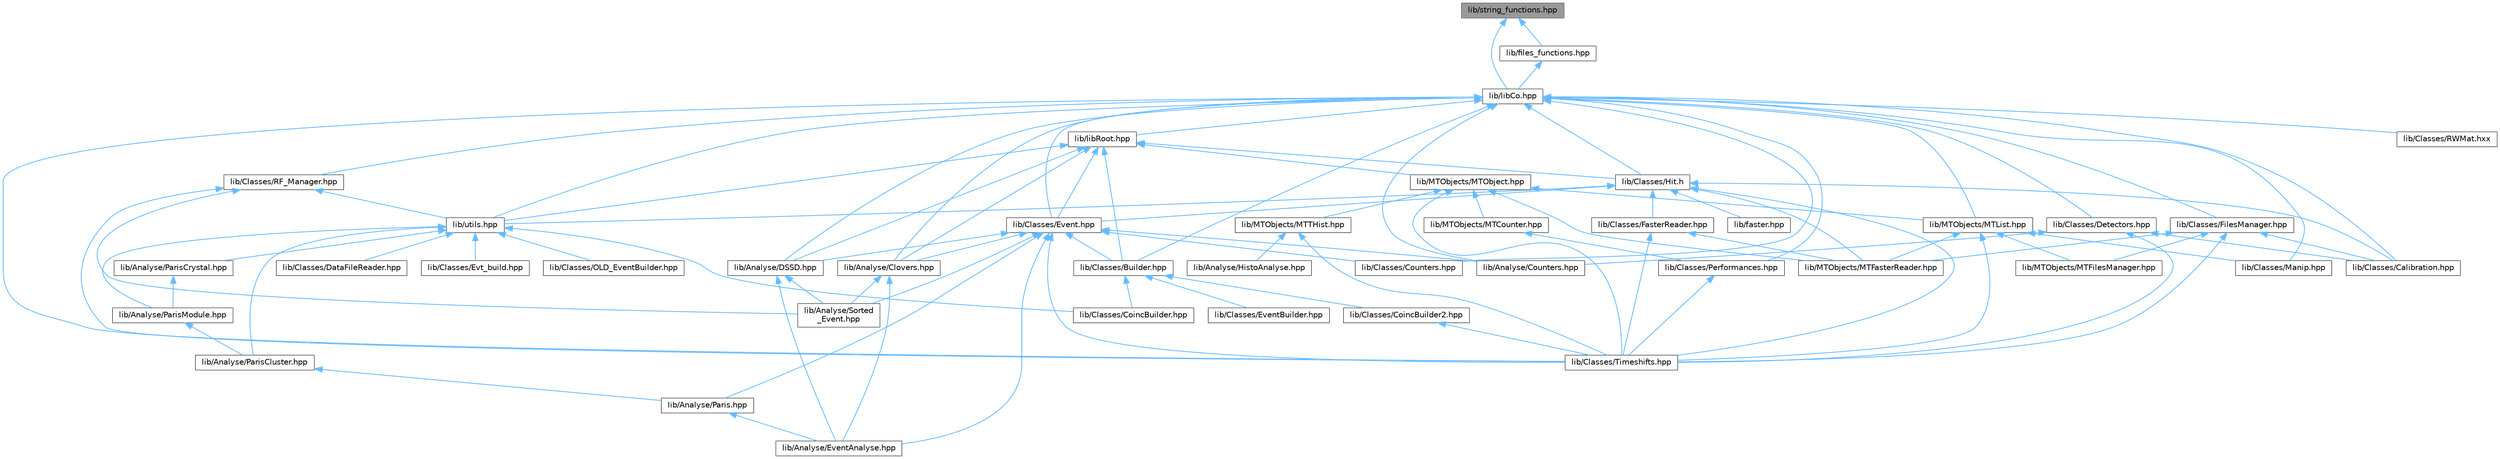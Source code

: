 digraph "lib/string_functions.hpp"
{
 // LATEX_PDF_SIZE
  bgcolor="transparent";
  edge [fontname=Helvetica,fontsize=10,labelfontname=Helvetica,labelfontsize=10];
  node [fontname=Helvetica,fontsize=10,shape=box,height=0.2,width=0.4];
  Node1 [id="Node000001",label="lib/string_functions.hpp",height=0.2,width=0.4,color="gray40", fillcolor="grey60", style="filled", fontcolor="black",tooltip=" "];
  Node1 -> Node2 [id="edge1_Node000001_Node000002",dir="back",color="steelblue1",style="solid",tooltip=" "];
  Node2 [id="Node000002",label="lib/files_functions.hpp",height=0.2,width=0.4,color="grey40", fillcolor="white", style="filled",URL="$files__functions_8hpp.html",tooltip=" "];
  Node2 -> Node3 [id="edge2_Node000002_Node000003",dir="back",color="steelblue1",style="solid",tooltip=" "];
  Node3 [id="Node000003",label="lib/libCo.hpp",height=0.2,width=0.4,color="grey40", fillcolor="white", style="filled",URL="$lib_co_8hpp.html",tooltip=" "];
  Node3 -> Node4 [id="edge3_Node000003_Node000004",dir="back",color="steelblue1",style="solid",tooltip=" "];
  Node4 [id="Node000004",label="lib/Analyse/Clovers.hpp",height=0.2,width=0.4,color="grey40", fillcolor="white", style="filled",URL="$_clovers_8hpp.html",tooltip=" "];
  Node4 -> Node5 [id="edge4_Node000004_Node000005",dir="back",color="steelblue1",style="solid",tooltip=" "];
  Node5 [id="Node000005",label="lib/Analyse/EventAnalyse.hpp",height=0.2,width=0.4,color="grey40", fillcolor="white", style="filled",URL="$_event_analyse_8hpp.html",tooltip=" "];
  Node4 -> Node6 [id="edge5_Node000004_Node000006",dir="back",color="steelblue1",style="solid",tooltip=" "];
  Node6 [id="Node000006",label="lib/Analyse/Sorted\l_Event.hpp",height=0.2,width=0.4,color="grey40", fillcolor="white", style="filled",URL="$_sorted___event_8hpp.html",tooltip=" "];
  Node3 -> Node7 [id="edge6_Node000003_Node000007",dir="back",color="steelblue1",style="solid",tooltip=" "];
  Node7 [id="Node000007",label="lib/Analyse/Counters.hpp",height=0.2,width=0.4,color="grey40", fillcolor="white", style="filled",URL="$_analyse_2_counters_8hpp.html",tooltip=" "];
  Node3 -> Node8 [id="edge7_Node000003_Node000008",dir="back",color="steelblue1",style="solid",tooltip=" "];
  Node8 [id="Node000008",label="lib/Analyse/DSSD.hpp",height=0.2,width=0.4,color="grey40", fillcolor="white", style="filled",URL="$_d_s_s_d_8hpp.html",tooltip=" "];
  Node8 -> Node5 [id="edge8_Node000008_Node000005",dir="back",color="steelblue1",style="solid",tooltip=" "];
  Node8 -> Node6 [id="edge9_Node000008_Node000006",dir="back",color="steelblue1",style="solid",tooltip=" "];
  Node3 -> Node9 [id="edge10_Node000003_Node000009",dir="back",color="steelblue1",style="solid",tooltip=" "];
  Node9 [id="Node000009",label="lib/Classes/Builder.hpp",height=0.2,width=0.4,color="grey40", fillcolor="white", style="filled",URL="$_builder_8hpp.html",tooltip=" "];
  Node9 -> Node10 [id="edge11_Node000009_Node000010",dir="back",color="steelblue1",style="solid",tooltip=" "];
  Node10 [id="Node000010",label="lib/Classes/CoincBuilder.hpp",height=0.2,width=0.4,color="grey40", fillcolor="white", style="filled",URL="$_coinc_builder_8hpp.html",tooltip=" "];
  Node9 -> Node11 [id="edge12_Node000009_Node000011",dir="back",color="steelblue1",style="solid",tooltip=" "];
  Node11 [id="Node000011",label="lib/Classes/CoincBuilder2.hpp",height=0.2,width=0.4,color="grey40", fillcolor="white", style="filled",URL="$_coinc_builder2_8hpp.html",tooltip=" "];
  Node11 -> Node12 [id="edge13_Node000011_Node000012",dir="back",color="steelblue1",style="solid",tooltip=" "];
  Node12 [id="Node000012",label="lib/Classes/Timeshifts.hpp",height=0.2,width=0.4,color="grey40", fillcolor="white", style="filled",URL="$_timeshifts_8hpp.html",tooltip=" "];
  Node9 -> Node13 [id="edge14_Node000009_Node000013",dir="back",color="steelblue1",style="solid",tooltip=" "];
  Node13 [id="Node000013",label="lib/Classes/EventBuilder.hpp",height=0.2,width=0.4,color="grey40", fillcolor="white", style="filled",URL="$_event_builder_8hpp.html",tooltip=" "];
  Node3 -> Node14 [id="edge15_Node000003_Node000014",dir="back",color="steelblue1",style="solid",tooltip=" "];
  Node14 [id="Node000014",label="lib/Classes/Calibration.hpp",height=0.2,width=0.4,color="grey40", fillcolor="white", style="filled",URL="$_calibration_8hpp.html",tooltip=" "];
  Node3 -> Node15 [id="edge16_Node000003_Node000015",dir="back",color="steelblue1",style="solid",tooltip=" "];
  Node15 [id="Node000015",label="lib/Classes/Counters.hpp",height=0.2,width=0.4,color="grey40", fillcolor="white", style="filled",URL="$_classes_2_counters_8hpp.html",tooltip=" "];
  Node3 -> Node16 [id="edge17_Node000003_Node000016",dir="back",color="steelblue1",style="solid",tooltip=" "];
  Node16 [id="Node000016",label="lib/Classes/Detectors.hpp",height=0.2,width=0.4,color="grey40", fillcolor="white", style="filled",URL="$_detectors_8hpp.html",tooltip=" "];
  Node16 -> Node7 [id="edge18_Node000016_Node000007",dir="back",color="steelblue1",style="solid",tooltip=" "];
  Node16 -> Node14 [id="edge19_Node000016_Node000014",dir="back",color="steelblue1",style="solid",tooltip=" "];
  Node16 -> Node12 [id="edge20_Node000016_Node000012",dir="back",color="steelblue1",style="solid",tooltip=" "];
  Node3 -> Node17 [id="edge21_Node000003_Node000017",dir="back",color="steelblue1",style="solid",tooltip=" "];
  Node17 [id="Node000017",label="lib/Classes/Event.hpp",height=0.2,width=0.4,color="grey40", fillcolor="white", style="filled",URL="$_event_8hpp.html",tooltip=" "];
  Node17 -> Node4 [id="edge22_Node000017_Node000004",dir="back",color="steelblue1",style="solid",tooltip=" "];
  Node17 -> Node7 [id="edge23_Node000017_Node000007",dir="back",color="steelblue1",style="solid",tooltip=" "];
  Node17 -> Node8 [id="edge24_Node000017_Node000008",dir="back",color="steelblue1",style="solid",tooltip=" "];
  Node17 -> Node5 [id="edge25_Node000017_Node000005",dir="back",color="steelblue1",style="solid",tooltip=" "];
  Node17 -> Node18 [id="edge26_Node000017_Node000018",dir="back",color="steelblue1",style="solid",tooltip=" "];
  Node18 [id="Node000018",label="lib/Analyse/Paris.hpp",height=0.2,width=0.4,color="grey40", fillcolor="white", style="filled",URL="$_paris_8hpp.html",tooltip=" "];
  Node18 -> Node5 [id="edge27_Node000018_Node000005",dir="back",color="steelblue1",style="solid",tooltip=" "];
  Node17 -> Node6 [id="edge28_Node000017_Node000006",dir="back",color="steelblue1",style="solid",tooltip=" "];
  Node17 -> Node9 [id="edge29_Node000017_Node000009",dir="back",color="steelblue1",style="solid",tooltip=" "];
  Node17 -> Node15 [id="edge30_Node000017_Node000015",dir="back",color="steelblue1",style="solid",tooltip=" "];
  Node17 -> Node12 [id="edge31_Node000017_Node000012",dir="back",color="steelblue1",style="solid",tooltip=" "];
  Node3 -> Node19 [id="edge32_Node000003_Node000019",dir="back",color="steelblue1",style="solid",tooltip=" "];
  Node19 [id="Node000019",label="lib/Classes/FilesManager.hpp",height=0.2,width=0.4,color="grey40", fillcolor="white", style="filled",URL="$_files_manager_8hpp.html",tooltip=" "];
  Node19 -> Node14 [id="edge33_Node000019_Node000014",dir="back",color="steelblue1",style="solid",tooltip=" "];
  Node19 -> Node12 [id="edge34_Node000019_Node000012",dir="back",color="steelblue1",style="solid",tooltip=" "];
  Node19 -> Node20 [id="edge35_Node000019_Node000020",dir="back",color="steelblue1",style="solid",tooltip=" "];
  Node20 [id="Node000020",label="lib/MTObjects/MTFasterReader.hpp",height=0.2,width=0.4,color="grey40", fillcolor="white", style="filled",URL="$_m_t_faster_reader_8hpp.html",tooltip=" "];
  Node19 -> Node21 [id="edge36_Node000019_Node000021",dir="back",color="steelblue1",style="solid",tooltip=" "];
  Node21 [id="Node000021",label="lib/MTObjects/MTFilesManager.hpp",height=0.2,width=0.4,color="grey40", fillcolor="white", style="filled",URL="$_m_t_files_manager_8hpp.html",tooltip=" "];
  Node3 -> Node22 [id="edge37_Node000003_Node000022",dir="back",color="steelblue1",style="solid",tooltip=" "];
  Node22 [id="Node000022",label="lib/Classes/Hit.h",height=0.2,width=0.4,color="grey40", fillcolor="white", style="filled",URL="$_hit_8h.html",tooltip=" "];
  Node22 -> Node14 [id="edge38_Node000022_Node000014",dir="back",color="steelblue1",style="solid",tooltip=" "];
  Node22 -> Node17 [id="edge39_Node000022_Node000017",dir="back",color="steelblue1",style="solid",tooltip=" "];
  Node22 -> Node23 [id="edge40_Node000022_Node000023",dir="back",color="steelblue1",style="solid",tooltip=" "];
  Node23 [id="Node000023",label="lib/Classes/FasterReader.hpp",height=0.2,width=0.4,color="grey40", fillcolor="white", style="filled",URL="$_faster_reader_8hpp.html",tooltip=" "];
  Node23 -> Node12 [id="edge41_Node000023_Node000012",dir="back",color="steelblue1",style="solid",tooltip=" "];
  Node23 -> Node20 [id="edge42_Node000023_Node000020",dir="back",color="steelblue1",style="solid",tooltip=" "];
  Node22 -> Node12 [id="edge43_Node000022_Node000012",dir="back",color="steelblue1",style="solid",tooltip=" "];
  Node22 -> Node20 [id="edge44_Node000022_Node000020",dir="back",color="steelblue1",style="solid",tooltip=" "];
  Node22 -> Node24 [id="edge45_Node000022_Node000024",dir="back",color="steelblue1",style="solid",tooltip=" "];
  Node24 [id="Node000024",label="lib/faster.hpp",height=0.2,width=0.4,color="grey40", fillcolor="white", style="filled",URL="$faster_8hpp.html",tooltip=" "];
  Node22 -> Node25 [id="edge46_Node000022_Node000025",dir="back",color="steelblue1",style="solid",tooltip=" "];
  Node25 [id="Node000025",label="lib/utils.hpp",height=0.2,width=0.4,color="grey40", fillcolor="white", style="filled",URL="$utils_8hpp.html",tooltip=" "];
  Node25 -> Node26 [id="edge47_Node000025_Node000026",dir="back",color="steelblue1",style="solid",tooltip=" "];
  Node26 [id="Node000026",label="lib/Analyse/ParisCluster.hpp",height=0.2,width=0.4,color="grey40", fillcolor="white", style="filled",URL="$_paris_cluster_8hpp.html",tooltip=" "];
  Node26 -> Node18 [id="edge48_Node000026_Node000018",dir="back",color="steelblue1",style="solid",tooltip=" "];
  Node25 -> Node27 [id="edge49_Node000025_Node000027",dir="back",color="steelblue1",style="solid",tooltip=" "];
  Node27 [id="Node000027",label="lib/Analyse/ParisCrystal.hpp",height=0.2,width=0.4,color="grey40", fillcolor="white", style="filled",URL="$_paris_crystal_8hpp.html",tooltip=" "];
  Node27 -> Node28 [id="edge50_Node000027_Node000028",dir="back",color="steelblue1",style="solid",tooltip=" "];
  Node28 [id="Node000028",label="lib/Analyse/ParisModule.hpp",height=0.2,width=0.4,color="grey40", fillcolor="white", style="filled",URL="$_paris_module_8hpp.html",tooltip=" "];
  Node28 -> Node26 [id="edge51_Node000028_Node000026",dir="back",color="steelblue1",style="solid",tooltip=" "];
  Node25 -> Node28 [id="edge52_Node000025_Node000028",dir="back",color="steelblue1",style="solid",tooltip=" "];
  Node25 -> Node10 [id="edge53_Node000025_Node000010",dir="back",color="steelblue1",style="solid",tooltip=" "];
  Node25 -> Node29 [id="edge54_Node000025_Node000029",dir="back",color="steelblue1",style="solid",tooltip=" "];
  Node29 [id="Node000029",label="lib/Classes/DataFileReader.hpp",height=0.2,width=0.4,color="grey40", fillcolor="white", style="filled",URL="$_data_file_reader_8hpp.html",tooltip=" "];
  Node25 -> Node30 [id="edge55_Node000025_Node000030",dir="back",color="steelblue1",style="solid",tooltip=" "];
  Node30 [id="Node000030",label="lib/Classes/Evt_build.hpp",height=0.2,width=0.4,color="grey40", fillcolor="white", style="filled",URL="$_evt__build_8hpp.html",tooltip=" "];
  Node25 -> Node31 [id="edge56_Node000025_Node000031",dir="back",color="steelblue1",style="solid",tooltip=" "];
  Node31 [id="Node000031",label="lib/Classes/OLD_EventBuilder.hpp",height=0.2,width=0.4,color="grey40", fillcolor="white", style="filled",URL="$_o_l_d___event_builder_8hpp.html",tooltip=" "];
  Node3 -> Node32 [id="edge57_Node000003_Node000032",dir="back",color="steelblue1",style="solid",tooltip=" "];
  Node32 [id="Node000032",label="lib/Classes/Manip.hpp",height=0.2,width=0.4,color="grey40", fillcolor="white", style="filled",URL="$_manip_8hpp.html",tooltip=" "];
  Node3 -> Node33 [id="edge58_Node000003_Node000033",dir="back",color="steelblue1",style="solid",tooltip=" "];
  Node33 [id="Node000033",label="lib/Classes/Performances.hpp",height=0.2,width=0.4,color="grey40", fillcolor="white", style="filled",URL="$_performances_8hpp.html",tooltip=" "];
  Node33 -> Node12 [id="edge59_Node000033_Node000012",dir="back",color="steelblue1",style="solid",tooltip=" "];
  Node3 -> Node34 [id="edge60_Node000003_Node000034",dir="back",color="steelblue1",style="solid",tooltip=" "];
  Node34 [id="Node000034",label="lib/Classes/RF_Manager.hpp",height=0.2,width=0.4,color="grey40", fillcolor="white", style="filled",URL="$_r_f___manager_8hpp.html",tooltip=" "];
  Node34 -> Node6 [id="edge61_Node000034_Node000006",dir="back",color="steelblue1",style="solid",tooltip=" "];
  Node34 -> Node12 [id="edge62_Node000034_Node000012",dir="back",color="steelblue1",style="solid",tooltip=" "];
  Node34 -> Node25 [id="edge63_Node000034_Node000025",dir="back",color="steelblue1",style="solid",tooltip=" "];
  Node3 -> Node35 [id="edge64_Node000003_Node000035",dir="back",color="steelblue1",style="solid",tooltip=" "];
  Node35 [id="Node000035",label="lib/Classes/RWMat.hxx",height=0.2,width=0.4,color="grey40", fillcolor="white", style="filled",URL="$_r_w_mat_8hxx.html",tooltip=" "];
  Node3 -> Node12 [id="edge65_Node000003_Node000012",dir="back",color="steelblue1",style="solid",tooltip=" "];
  Node3 -> Node36 [id="edge66_Node000003_Node000036",dir="back",color="steelblue1",style="solid",tooltip=" "];
  Node36 [id="Node000036",label="lib/MTObjects/MTList.hpp",height=0.2,width=0.4,color="grey40", fillcolor="white", style="filled",URL="$_m_t_list_8hpp.html",tooltip=" "];
  Node36 -> Node32 [id="edge67_Node000036_Node000032",dir="back",color="steelblue1",style="solid",tooltip=" "];
  Node36 -> Node12 [id="edge68_Node000036_Node000012",dir="back",color="steelblue1",style="solid",tooltip=" "];
  Node36 -> Node20 [id="edge69_Node000036_Node000020",dir="back",color="steelblue1",style="solid",tooltip=" "];
  Node36 -> Node21 [id="edge70_Node000036_Node000021",dir="back",color="steelblue1",style="solid",tooltip=" "];
  Node3 -> Node37 [id="edge71_Node000003_Node000037",dir="back",color="steelblue1",style="solid",tooltip=" "];
  Node37 [id="Node000037",label="lib/libRoot.hpp",height=0.2,width=0.4,color="grey40", fillcolor="white", style="filled",URL="$lib_root_8hpp.html",tooltip=" "];
  Node37 -> Node4 [id="edge72_Node000037_Node000004",dir="back",color="steelblue1",style="solid",tooltip=" "];
  Node37 -> Node8 [id="edge73_Node000037_Node000008",dir="back",color="steelblue1",style="solid",tooltip=" "];
  Node37 -> Node9 [id="edge74_Node000037_Node000009",dir="back",color="steelblue1",style="solid",tooltip=" "];
  Node37 -> Node17 [id="edge75_Node000037_Node000017",dir="back",color="steelblue1",style="solid",tooltip=" "];
  Node37 -> Node22 [id="edge76_Node000037_Node000022",dir="back",color="steelblue1",style="solid",tooltip=" "];
  Node37 -> Node38 [id="edge77_Node000037_Node000038",dir="back",color="steelblue1",style="solid",tooltip=" "];
  Node38 [id="Node000038",label="lib/MTObjects/MTObject.hpp",height=0.2,width=0.4,color="grey40", fillcolor="white", style="filled",URL="$_m_t_object_8hpp.html",tooltip=" "];
  Node38 -> Node12 [id="edge78_Node000038_Node000012",dir="back",color="steelblue1",style="solid",tooltip=" "];
  Node38 -> Node39 [id="edge79_Node000038_Node000039",dir="back",color="steelblue1",style="solid",tooltip=" "];
  Node39 [id="Node000039",label="lib/MTObjects/MTCounter.hpp",height=0.2,width=0.4,color="grey40", fillcolor="white", style="filled",URL="$_m_t_counter_8hpp.html",tooltip=" "];
  Node39 -> Node33 [id="edge80_Node000039_Node000033",dir="back",color="steelblue1",style="solid",tooltip=" "];
  Node38 -> Node20 [id="edge81_Node000038_Node000020",dir="back",color="steelblue1",style="solid",tooltip=" "];
  Node38 -> Node36 [id="edge82_Node000038_Node000036",dir="back",color="steelblue1",style="solid",tooltip=" "];
  Node38 -> Node40 [id="edge83_Node000038_Node000040",dir="back",color="steelblue1",style="solid",tooltip=" "];
  Node40 [id="Node000040",label="lib/MTObjects/MTTHist.hpp",height=0.2,width=0.4,color="grey40", fillcolor="white", style="filled",URL="$_m_t_t_hist_8hpp.html",tooltip=" "];
  Node40 -> Node41 [id="edge84_Node000040_Node000041",dir="back",color="steelblue1",style="solid",tooltip=" "];
  Node41 [id="Node000041",label="lib/Analyse/HistoAnalyse.hpp",height=0.2,width=0.4,color="grey40", fillcolor="white", style="filled",URL="$_histo_analyse_8hpp.html",tooltip=" "];
  Node40 -> Node12 [id="edge85_Node000040_Node000012",dir="back",color="steelblue1",style="solid",tooltip=" "];
  Node37 -> Node25 [id="edge86_Node000037_Node000025",dir="back",color="steelblue1",style="solid",tooltip=" "];
  Node3 -> Node25 [id="edge87_Node000003_Node000025",dir="back",color="steelblue1",style="solid",tooltip=" "];
  Node1 -> Node3 [id="edge88_Node000001_Node000003",dir="back",color="steelblue1",style="solid",tooltip=" "];
}
